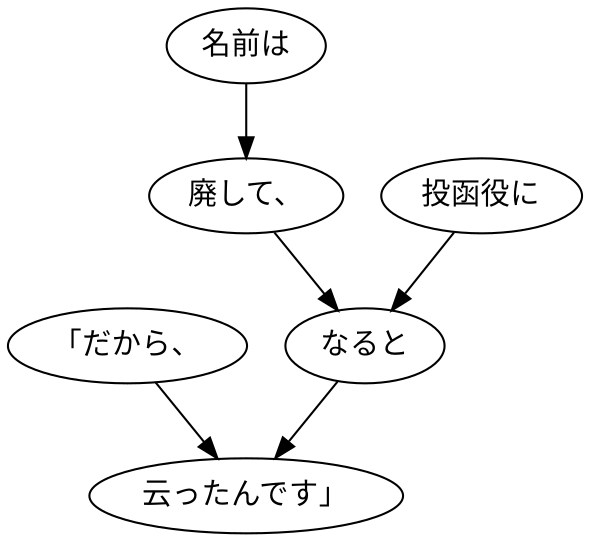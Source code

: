 digraph graph7280 {
	node0 [label="「だから、"];
	node1 [label="名前は"];
	node2 [label="廃して、"];
	node3 [label="投函役に"];
	node4 [label="なると"];
	node5 [label="云ったんです」"];
	node0 -> node5;
	node1 -> node2;
	node2 -> node4;
	node3 -> node4;
	node4 -> node5;
}
